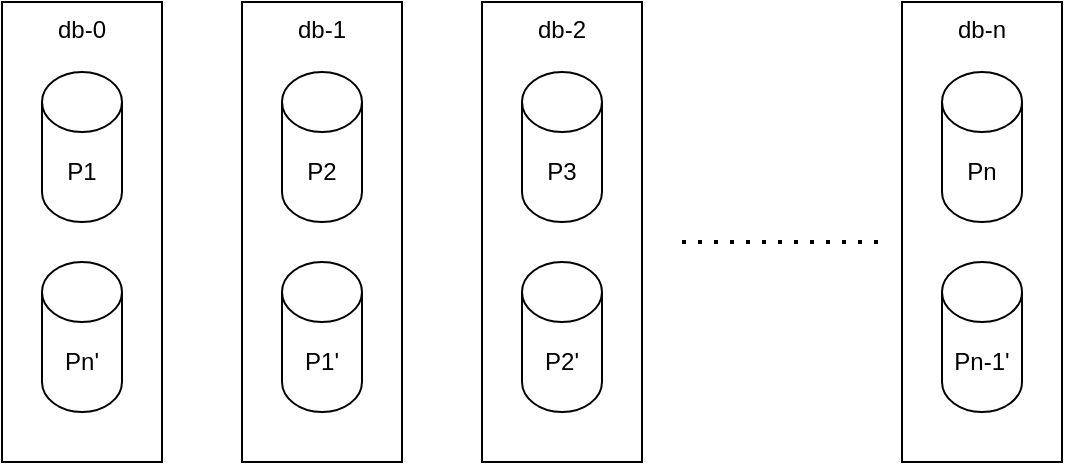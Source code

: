 <mxfile version="14.4.9" type="device"><diagram id="5K23VjDimpT1Iny-3KK9" name="Page-1"><mxGraphModel dx="1422" dy="705" grid="1" gridSize="10" guides="1" tooltips="1" connect="1" arrows="1" fold="1" page="1" pageScale="1" pageWidth="827" pageHeight="1169" math="0" shadow="0"><root><mxCell id="0"/><mxCell id="1" parent="0"/><mxCell id="oBImeNACkibD4Ja7BRJH-1" value="" style="group" vertex="1" connectable="0" parent="1"><mxGeometry x="40" y="50" width="80" height="230" as="geometry"/></mxCell><mxCell id="oBImeNACkibD4Ja7BRJH-2" value="db-0" style="whiteSpace=wrap;html=1;verticalAlign=top;" vertex="1" parent="oBImeNACkibD4Ja7BRJH-1"><mxGeometry width="80" height="230" as="geometry"/></mxCell><mxCell id="oBImeNACkibD4Ja7BRJH-3" value="P1" style="shape=cylinder3;whiteSpace=wrap;html=1;boundedLbl=1;backgroundOutline=1;size=15;" vertex="1" parent="oBImeNACkibD4Ja7BRJH-1"><mxGeometry x="20" y="35" width="40" height="75" as="geometry"/></mxCell><mxCell id="oBImeNACkibD4Ja7BRJH-4" value="Pn'" style="shape=cylinder3;whiteSpace=wrap;html=1;boundedLbl=1;backgroundOutline=1;size=15;" vertex="1" parent="oBImeNACkibD4Ja7BRJH-1"><mxGeometry x="20" y="130" width="40" height="75" as="geometry"/></mxCell><mxCell id="oBImeNACkibD4Ja7BRJH-5" value="" style="group" vertex="1" connectable="0" parent="1"><mxGeometry x="160" y="50" width="80" height="230" as="geometry"/></mxCell><mxCell id="oBImeNACkibD4Ja7BRJH-6" value="db-1" style="whiteSpace=wrap;html=1;verticalAlign=top;" vertex="1" parent="oBImeNACkibD4Ja7BRJH-5"><mxGeometry width="80" height="230" as="geometry"/></mxCell><mxCell id="oBImeNACkibD4Ja7BRJH-7" value="P2" style="shape=cylinder3;whiteSpace=wrap;html=1;boundedLbl=1;backgroundOutline=1;size=15;" vertex="1" parent="oBImeNACkibD4Ja7BRJH-5"><mxGeometry x="20" y="35" width="40" height="75" as="geometry"/></mxCell><mxCell id="oBImeNACkibD4Ja7BRJH-8" value="P1'" style="shape=cylinder3;whiteSpace=wrap;html=1;boundedLbl=1;backgroundOutline=1;size=15;" vertex="1" parent="oBImeNACkibD4Ja7BRJH-5"><mxGeometry x="20" y="130" width="40" height="75" as="geometry"/></mxCell><mxCell id="oBImeNACkibD4Ja7BRJH-9" value="" style="group" vertex="1" connectable="0" parent="1"><mxGeometry x="280" y="50" width="80" height="230" as="geometry"/></mxCell><mxCell id="oBImeNACkibD4Ja7BRJH-10" value="db-2" style="whiteSpace=wrap;html=1;verticalAlign=top;" vertex="1" parent="oBImeNACkibD4Ja7BRJH-9"><mxGeometry width="80" height="230" as="geometry"/></mxCell><mxCell id="oBImeNACkibD4Ja7BRJH-11" value="P3" style="shape=cylinder3;whiteSpace=wrap;html=1;boundedLbl=1;backgroundOutline=1;size=15;" vertex="1" parent="oBImeNACkibD4Ja7BRJH-9"><mxGeometry x="20" y="35" width="40" height="75" as="geometry"/></mxCell><mxCell id="oBImeNACkibD4Ja7BRJH-12" value="P2'" style="shape=cylinder3;whiteSpace=wrap;html=1;boundedLbl=1;backgroundOutline=1;size=15;" vertex="1" parent="oBImeNACkibD4Ja7BRJH-9"><mxGeometry x="20" y="130" width="40" height="75" as="geometry"/></mxCell><mxCell id="oBImeNACkibD4Ja7BRJH-13" value="" style="group" vertex="1" connectable="0" parent="1"><mxGeometry x="490" y="50" width="80" height="230" as="geometry"/></mxCell><mxCell id="oBImeNACkibD4Ja7BRJH-14" value="db-n" style="whiteSpace=wrap;html=1;verticalAlign=top;" vertex="1" parent="oBImeNACkibD4Ja7BRJH-13"><mxGeometry width="80" height="230" as="geometry"/></mxCell><mxCell id="oBImeNACkibD4Ja7BRJH-15" value="Pn" style="shape=cylinder3;whiteSpace=wrap;html=1;boundedLbl=1;backgroundOutline=1;size=15;" vertex="1" parent="oBImeNACkibD4Ja7BRJH-13"><mxGeometry x="20" y="35" width="40" height="75" as="geometry"/></mxCell><mxCell id="oBImeNACkibD4Ja7BRJH-16" value="Pn-1'" style="shape=cylinder3;whiteSpace=wrap;html=1;boundedLbl=1;backgroundOutline=1;size=15;" vertex="1" parent="oBImeNACkibD4Ja7BRJH-13"><mxGeometry x="20" y="130" width="40" height="75" as="geometry"/></mxCell><mxCell id="oBImeNACkibD4Ja7BRJH-17" value="" style="endArrow=none;dashed=1;html=1;dashPattern=1 3;strokeWidth=2;" edge="1" parent="1"><mxGeometry width="50" height="50" relative="1" as="geometry"><mxPoint x="380" y="170" as="sourcePoint"/><mxPoint x="480" y="170" as="targetPoint"/></mxGeometry></mxCell></root></mxGraphModel></diagram></mxfile>